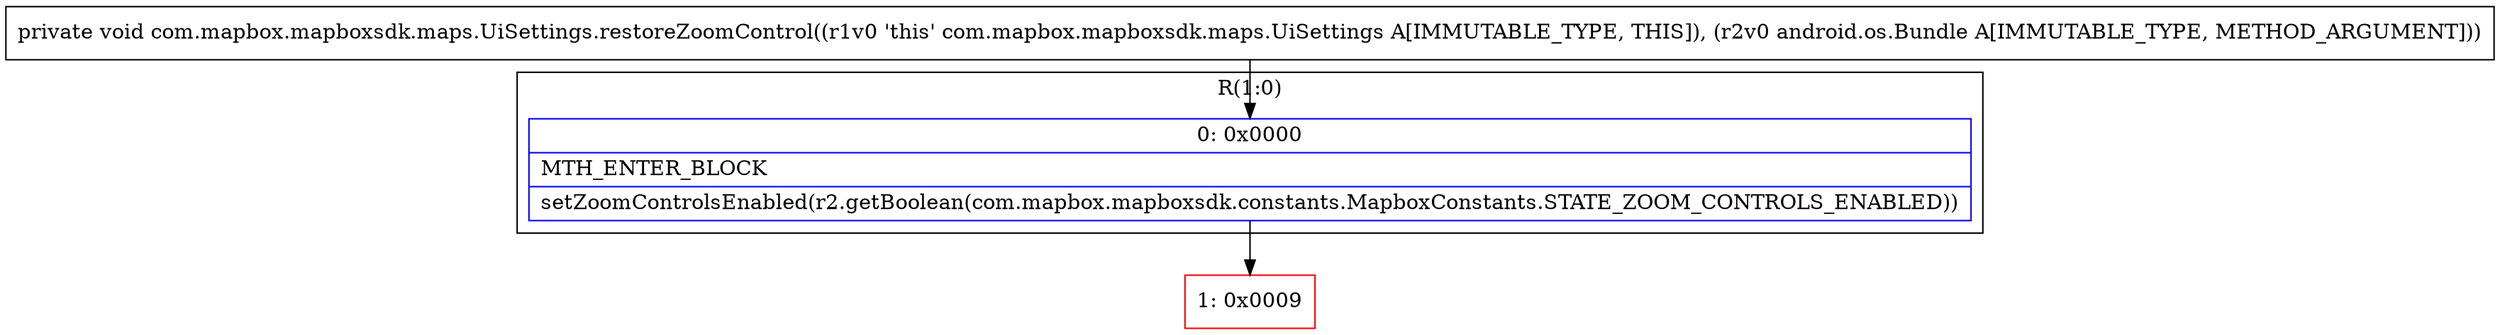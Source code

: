 digraph "CFG forcom.mapbox.mapboxsdk.maps.UiSettings.restoreZoomControl(Landroid\/os\/Bundle;)V" {
subgraph cluster_Region_2029811840 {
label = "R(1:0)";
node [shape=record,color=blue];
Node_0 [shape=record,label="{0\:\ 0x0000|MTH_ENTER_BLOCK\l|setZoomControlsEnabled(r2.getBoolean(com.mapbox.mapboxsdk.constants.MapboxConstants.STATE_ZOOM_CONTROLS_ENABLED))\l}"];
}
Node_1 [shape=record,color=red,label="{1\:\ 0x0009}"];
MethodNode[shape=record,label="{private void com.mapbox.mapboxsdk.maps.UiSettings.restoreZoomControl((r1v0 'this' com.mapbox.mapboxsdk.maps.UiSettings A[IMMUTABLE_TYPE, THIS]), (r2v0 android.os.Bundle A[IMMUTABLE_TYPE, METHOD_ARGUMENT])) }"];
MethodNode -> Node_0;
Node_0 -> Node_1;
}

